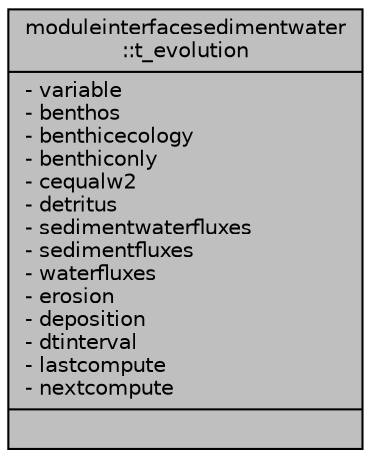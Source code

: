 digraph "moduleinterfacesedimentwater::t_evolution"
{
 // LATEX_PDF_SIZE
  edge [fontname="Helvetica",fontsize="10",labelfontname="Helvetica",labelfontsize="10"];
  node [fontname="Helvetica",fontsize="10",shape=record];
  Node1 [label="{moduleinterfacesedimentwater\l::t_evolution\n|- variable\l- benthos\l- benthicecology\l- benthiconly\l- cequalw2\l- detritus\l- sedimentwaterfluxes\l- sedimentfluxes\l- waterfluxes\l- erosion\l- deposition\l- dtinterval\l- lastcompute\l- nextcompute\l|}",height=0.2,width=0.4,color="black", fillcolor="grey75", style="filled", fontcolor="black",tooltip=" "];
}
